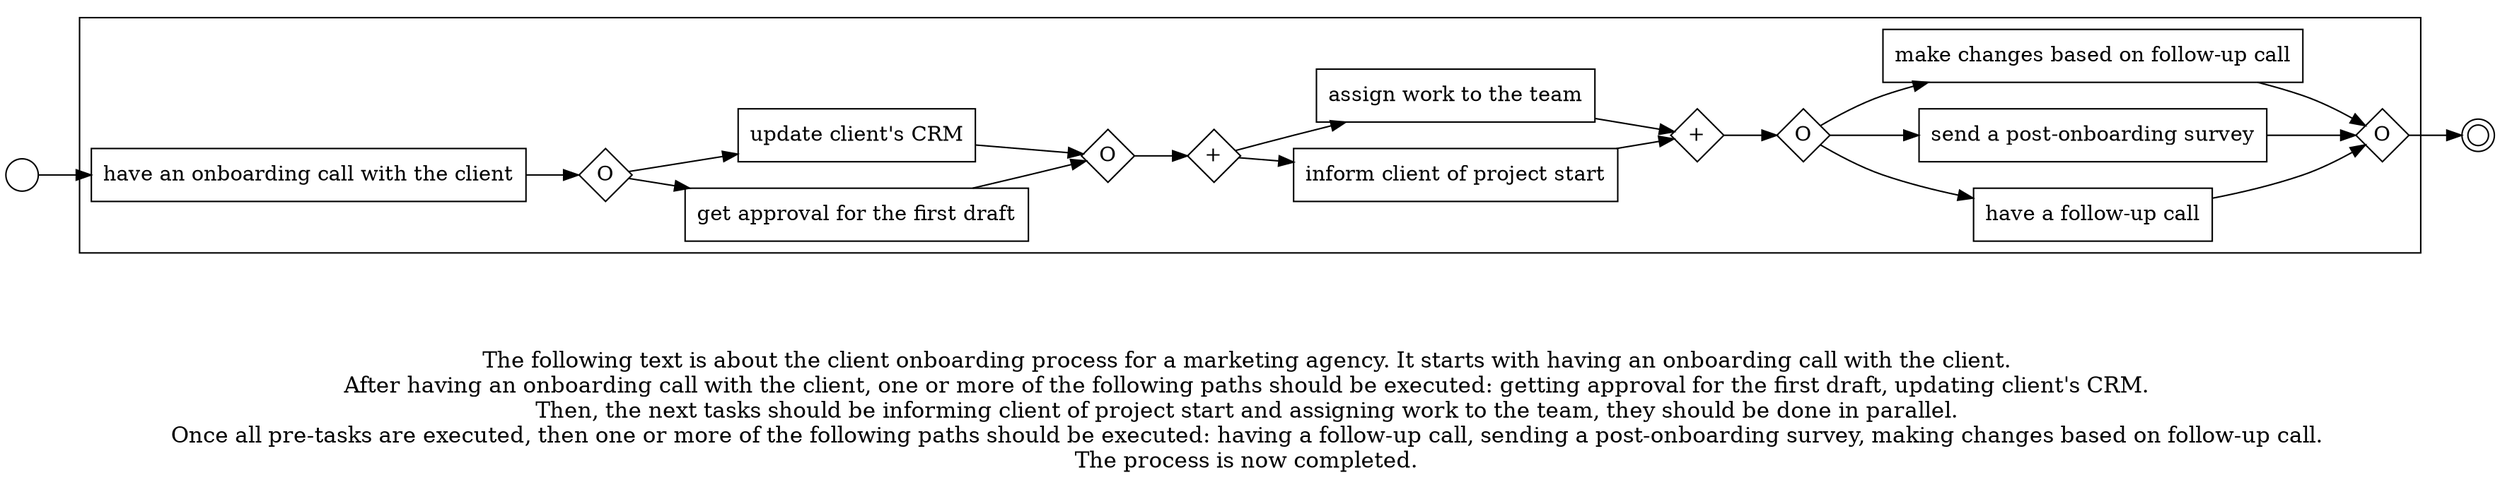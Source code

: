 digraph client_onboarding_process_for_a_marketing_agency_139 {
	graph [rankdir=LR]
	START_NODE [label="" shape=circle width=0.3]
	subgraph CLUSTER_0 {
		"have an onboarding call with the client" [shape=box]
		"OR_SPLIT--2. Setting the agenda_1A22" [label=O fixedsize=true shape=diamond width=0.5]
		"have an onboarding call with the client" -> "OR_SPLIT--2. Setting the agenda_1A22"
		"get approval for the first draft" [shape=box]
		"OR_SPLIT--2. Setting the agenda_1A22" -> "get approval for the first draft"
		"update client's CRM" [shape=box]
		"OR_SPLIT--2. Setting the agenda_1A22" -> "update client's CRM"
		"OR_JOIN--2. Setting the agenda_1A22" [label=O fixedsize=true shape=diamond width=0.5]
		"get approval for the first draft" -> "OR_JOIN--2. Setting the agenda_1A22"
		"update client's CRM" -> "OR_JOIN--2. Setting the agenda_1A22"
		"AND_SPLIT--4. Project start_WZOD" [label="+" fixedsize=true shape=diamond width=0.5]
		"OR_JOIN--2. Setting the agenda_1A22" -> "AND_SPLIT--4. Project start_WZOD"
		"inform client of project start" [shape=box]
		"AND_SPLIT--4. Project start_WZOD" -> "inform client of project start"
		"assign work to the team" [shape=box]
		"AND_SPLIT--4. Project start_WZOD" -> "assign work to the team"
		"AND_JOIN--4. Project start_WZOD" [label="+" fixedsize=true shape=diamond width=0.5]
		"inform client of project start" -> "AND_JOIN--4. Project start_WZOD"
		"assign work to the team" -> "AND_JOIN--4. Project start_WZOD"
		"OR_SPLIT--5. Four weeks into the project_3TSV" [label=O fixedsize=true shape=diamond width=0.5]
		"AND_JOIN--4. Project start_WZOD" -> "OR_SPLIT--5. Four weeks into the project_3TSV"
		"have a follow-up call" [shape=box]
		"OR_SPLIT--5. Four weeks into the project_3TSV" -> "have a follow-up call"
		"send a post-onboarding survey" [shape=box]
		"OR_SPLIT--5. Four weeks into the project_3TSV" -> "send a post-onboarding survey"
		"make changes based on follow-up call" [shape=box]
		"OR_SPLIT--5. Four weeks into the project_3TSV" -> "make changes based on follow-up call"
		"OR_JOIN--5. Four weeks into the project_3TSV" [label=O fixedsize=true shape=diamond width=0.5]
		"have a follow-up call" -> "OR_JOIN--5. Four weeks into the project_3TSV"
		"send a post-onboarding survey" -> "OR_JOIN--5. Four weeks into the project_3TSV"
		"make changes based on follow-up call" -> "OR_JOIN--5. Four weeks into the project_3TSV"
	}
	START_NODE -> "have an onboarding call with the client"
	END_NODE [label="" shape=doublecircle width=0.2]
	"OR_JOIN--5. Four weeks into the project_3TSV" -> END_NODE
	fontsize=15 label="\n\n
The following text is about the client onboarding process for a marketing agency. It starts with having an onboarding call with the client. 
After having an onboarding call with the client, one or more of the following paths should be executed: getting approval for the first draft, updating client's CRM. 
Then, the next tasks should be informing client of project start and assigning work to the team, they should be done in parallel. 
Once all pre-tasks are executed, then one or more of the following paths should be executed: having a follow-up call, sending a post-onboarding survey, making changes based on follow-up call. 
The process is now completed. 
"
}
